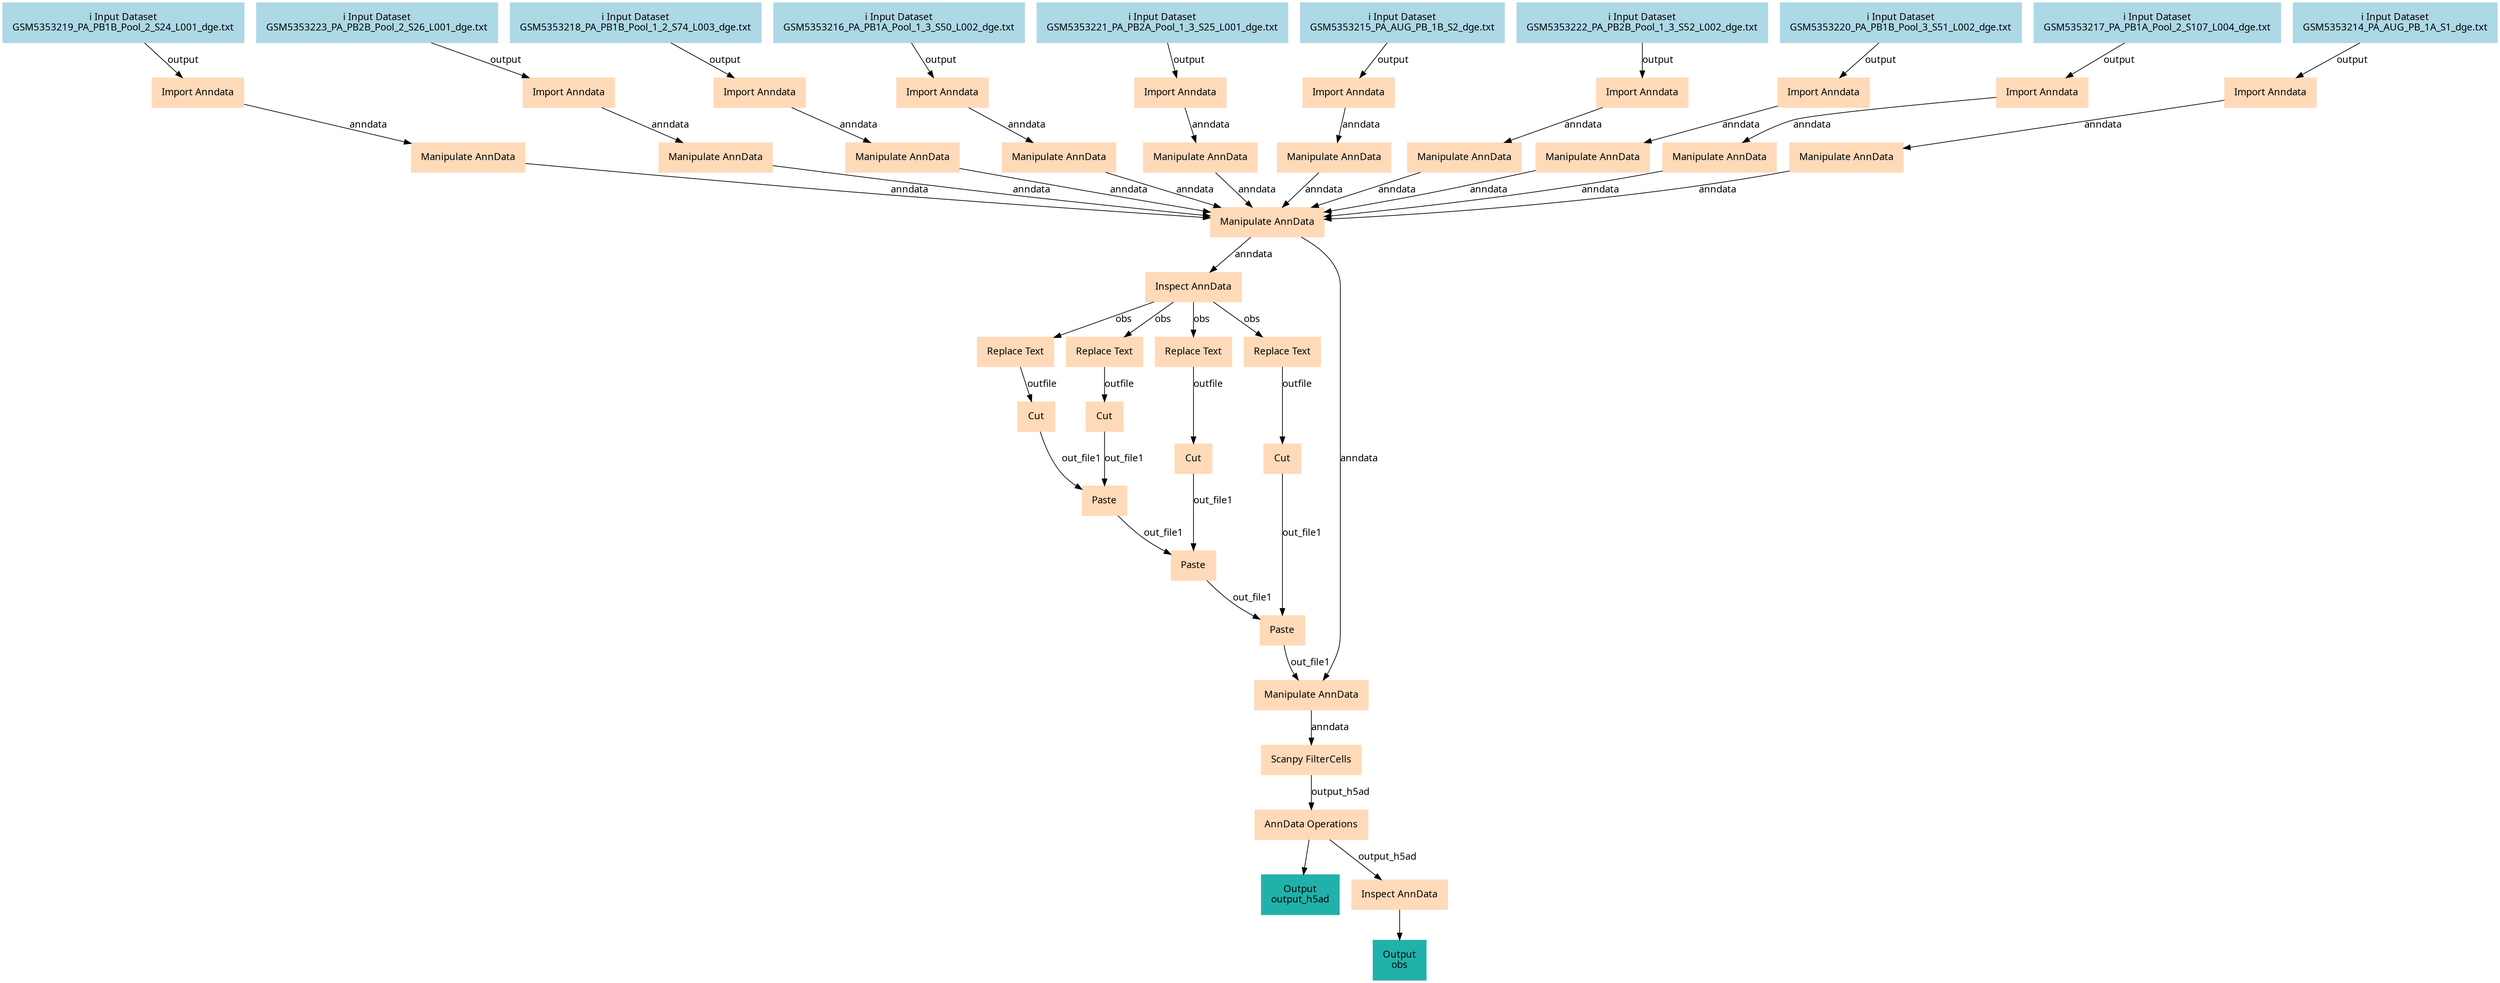 digraph main {
  node [fontname="Atkinson Hyperlegible", shape=box, color=white,style=filled,color=peachpuff,margin="0.2,0.2"];
  edge [fontname="Atkinson Hyperlegible"];
  0[color=lightblue,label="ℹ️ Input Dataset\nGSM5353219_PA_PB1B_Pool_2_S24_L001_dge.txt"]
  1[color=lightblue,label="ℹ️ Input Dataset\nGSM5353223_PA_PB2B_Pool_2_S26_L001_dge.txt"]
  2[color=lightblue,label="ℹ️ Input Dataset\nGSM5353218_PA_PB1B_Pool_1_2_S74_L003_dge.txt"]
  3[color=lightblue,label="ℹ️ Input Dataset\nGSM5353216_PA_PB1A_Pool_1_3_S50_L002_dge.txt"]
  4[color=lightblue,label="ℹ️ Input Dataset\nGSM5353221_PA_PB2A_Pool_1_3_S25_L001_dge.txt"]
  5[color=lightblue,label="ℹ️ Input Dataset\nGSM5353215_PA_AUG_PB_1B_S2_dge.txt"]
  6[color=lightblue,label="ℹ️ Input Dataset\nGSM5353222_PA_PB2B_Pool_1_3_S52_L002_dge.txt"]
  7[color=lightblue,label="ℹ️ Input Dataset\nGSM5353220_PA_PB1B_Pool_3_S51_L002_dge.txt"]
  8[color=lightblue,label="ℹ️ Input Dataset\nGSM5353217_PA_PB1A_Pool_2_S107_L004_dge.txt"]
  9[color=lightblue,label="ℹ️ Input Dataset\nGSM5353214_PA_AUG_PB_1A_S1_dge.txt"]
  10[label="Import Anndata"]
  0 -> 10 [label="output"]
  11[label="Import Anndata"]
  1 -> 11 [label="output"]
  12[label="Import Anndata"]
  2 -> 12 [label="output"]
  13[label="Import Anndata"]
  3 -> 13 [label="output"]
  14[label="Import Anndata"]
  4 -> 14 [label="output"]
  15[label="Import Anndata"]
  5 -> 15 [label="output"]
  16[label="Import Anndata"]
  6 -> 16 [label="output"]
  17[label="Import Anndata"]
  7 -> 17 [label="output"]
  18[label="Import Anndata"]
  8 -> 18 [label="output"]
  19[label="Import Anndata"]
  9 -> 19 [label="output"]
  20[label="Manipulate AnnData"]
  10 -> 20 [label="anndata"]
  21[label="Manipulate AnnData"]
  11 -> 21 [label="anndata"]
  22[label="Manipulate AnnData"]
  12 -> 22 [label="anndata"]
  23[label="Manipulate AnnData"]
  13 -> 23 [label="anndata"]
  24[label="Manipulate AnnData"]
  14 -> 24 [label="anndata"]
  25[label="Manipulate AnnData"]
  15 -> 25 [label="anndata"]
  26[label="Manipulate AnnData"]
  16 -> 26 [label="anndata"]
  27[label="Manipulate AnnData"]
  17 -> 27 [label="anndata"]
  28[label="Manipulate AnnData"]
  18 -> 28 [label="anndata"]
  29[label="Manipulate AnnData"]
  19 -> 29 [label="anndata"]
  30[label="Manipulate AnnData"]
  29 -> 30 [label="anndata"]
  20 -> 30 [label="anndata"]
  21 -> 30 [label="anndata"]
  22 -> 30 [label="anndata"]
  23 -> 30 [label="anndata"]
  24 -> 30 [label="anndata"]
  25 -> 30 [label="anndata"]
  26 -> 30 [label="anndata"]
  27 -> 30 [label="anndata"]
  28 -> 30 [label="anndata"]
  31[label="Inspect AnnData"]
  30 -> 31 [label="anndata"]
  32[label="Replace Text"]
  31 -> 32 [label="obs"]
  33[label="Replace Text"]
  31 -> 33 [label="obs"]
  34[label="Replace Text"]
  31 -> 34 [label="obs"]
  35[label="Replace Text"]
  31 -> 35 [label="obs"]
  36[label="Cut"]
  32 -> 36 [label="outfile"]
  37[label="Cut"]
  33 -> 37 [label="outfile"]
  38[label="Cut"]
  34 -> 38 [label="outfile"]
  39[label="Cut"]
  35 -> 39 [label="outfile"]
  40[label="Paste"]
  37 -> 40 [label="out_file1"]
  36 -> 40 [label="out_file1"]
  41[label="Paste"]
  40 -> 41 [label="out_file1"]
  38 -> 41 [label="out_file1"]
  42[label="Paste"]
  41 -> 42 [label="out_file1"]
  39 -> 42 [label="out_file1"]
  43[label="Manipulate AnnData"]
  30 -> 43 [label="anndata"]
  42 -> 43 [label="out_file1"]
  44[label="Scanpy FilterCells"]
  43 -> 44 [label="anndata"]
  45[label="AnnData Operations"]
  44 -> 45 [label="output_h5ad"]
  k98fdc0798b714841a9aaa3adda888616[color=lightseagreen,label="Output\noutput_h5ad"]
  45 -> k98fdc0798b714841a9aaa3adda888616
  46[label="Inspect AnnData"]
  45 -> 46 [label="output_h5ad"]
  ke4df84253c1e439cabe542b705eed1b3[color=lightseagreen,label="Output\nobs"]
  46 -> ke4df84253c1e439cabe542b705eed1b3
}